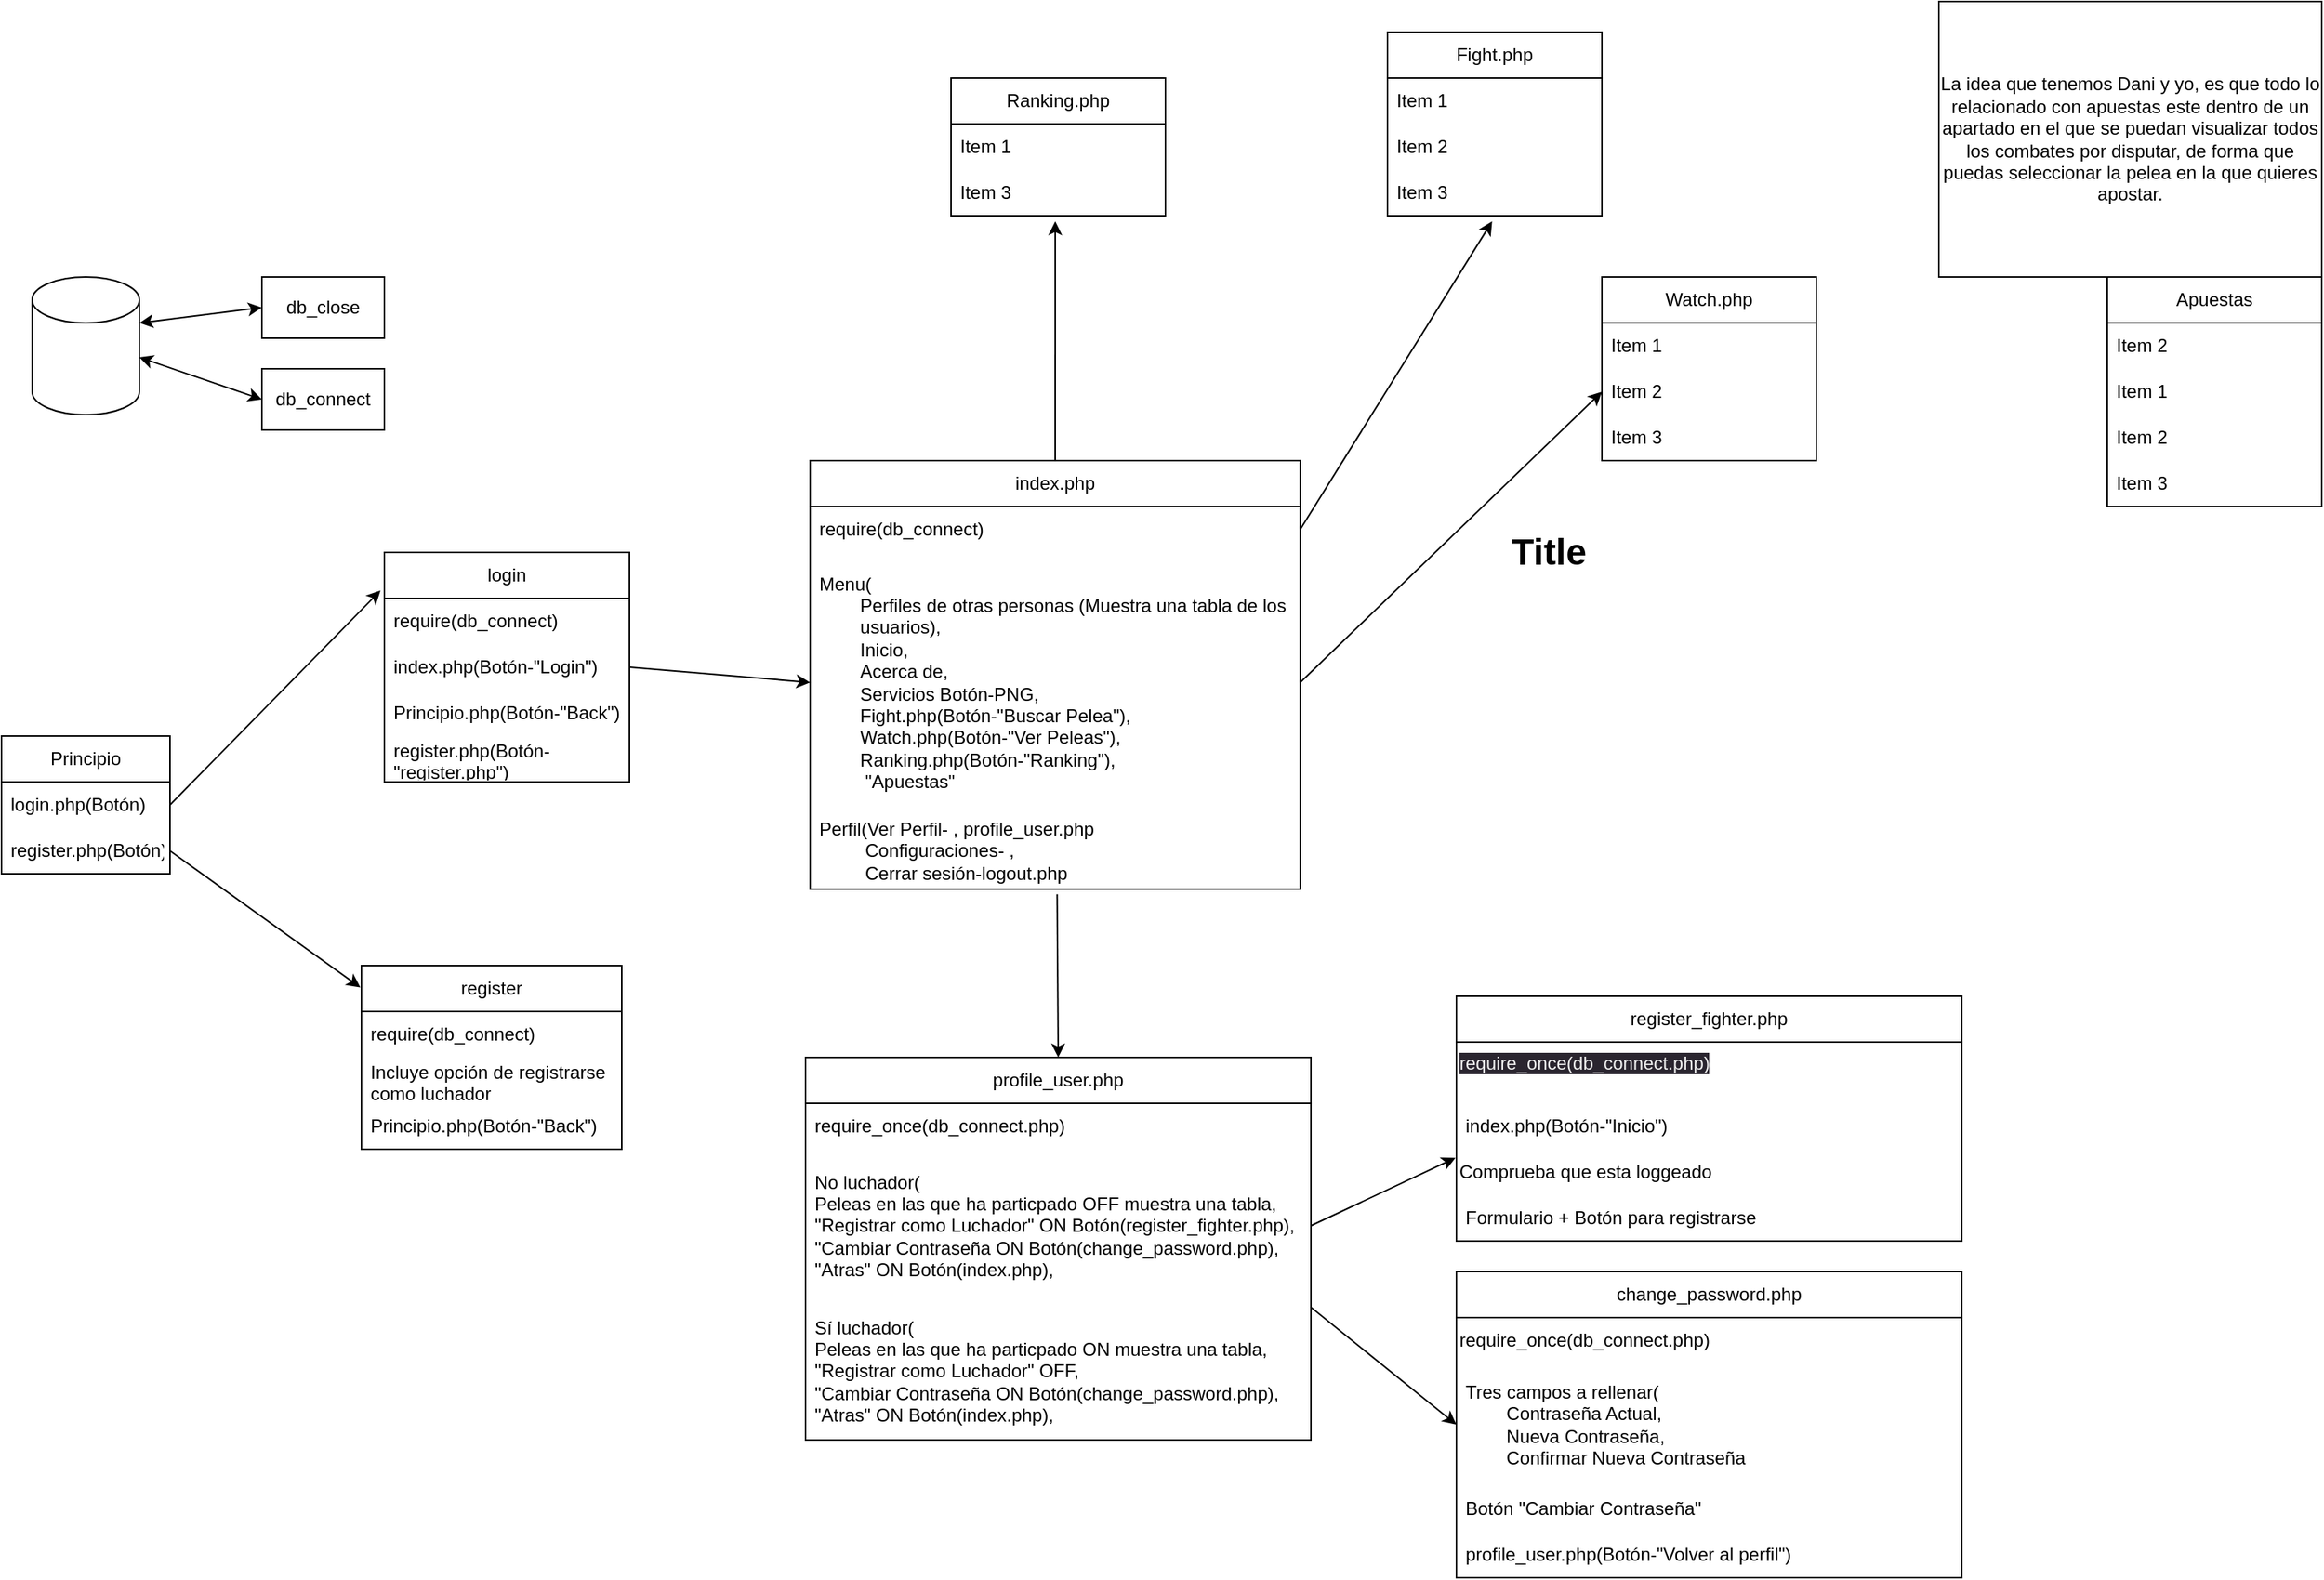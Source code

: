 <mxfile>
    <diagram id="RYVwUwaboL_hRYnuzz9w" name="Page-1">
        <mxGraphModel dx="1824" dy="1900" grid="1" gridSize="10" guides="1" tooltips="1" connect="1" arrows="1" fold="1" page="1" pageScale="1" pageWidth="850" pageHeight="1100" math="0" shadow="0">
            <root>
                <mxCell id="0"/>
                <mxCell id="1" parent="0"/>
                <mxCell id="2" value="" style="shape=cylinder3;whiteSpace=wrap;html=1;boundedLbl=1;backgroundOutline=1;size=15;" parent="1" vertex="1">
                    <mxGeometry x="20" y="10" width="70" height="90" as="geometry"/>
                </mxCell>
                <mxCell id="3" value="Principio" style="swimlane;fontStyle=0;childLayout=stackLayout;horizontal=1;startSize=30;horizontalStack=0;resizeParent=1;resizeParentMax=0;resizeLast=0;collapsible=1;marginBottom=0;whiteSpace=wrap;html=1;" parent="1" vertex="1">
                    <mxGeometry y="310" width="110" height="90" as="geometry"/>
                </mxCell>
                <mxCell id="4" value="login.php(Botón)" style="text;strokeColor=none;fillColor=none;align=left;verticalAlign=middle;spacingLeft=4;spacingRight=4;overflow=hidden;points=[[0,0.5],[1,0.5]];portConstraint=eastwest;rotatable=0;whiteSpace=wrap;html=1;" parent="3" vertex="1">
                    <mxGeometry y="30" width="110" height="30" as="geometry"/>
                </mxCell>
                <mxCell id="5" value="register.php(Botón)" style="text;strokeColor=none;fillColor=none;align=left;verticalAlign=middle;spacingLeft=4;spacingRight=4;overflow=hidden;points=[[0,0.5],[1,0.5]];portConstraint=eastwest;rotatable=0;whiteSpace=wrap;html=1;" parent="3" vertex="1">
                    <mxGeometry y="60" width="110" height="30" as="geometry"/>
                </mxCell>
                <mxCell id="8" style="edgeStyle=none;html=1;exitX=1;exitY=0.5;exitDx=0;exitDy=0;entryX=-0.004;entryY=0.119;entryDx=0;entryDy=0;entryPerimeter=0;" parent="1" source="5" target="15" edge="1">
                    <mxGeometry relative="1" as="geometry">
                        <mxPoint x="220" y="432" as="targetPoint"/>
                    </mxGeometry>
                </mxCell>
                <mxCell id="9" style="edgeStyle=none;html=1;exitX=1;exitY=0.5;exitDx=0;exitDy=0;entryX=-0.016;entryY=0.166;entryDx=0;entryDy=0;entryPerimeter=0;" parent="1" source="4" target="10" edge="1">
                    <mxGeometry relative="1" as="geometry">
                        <mxPoint x="230" y="337.216" as="targetPoint"/>
                    </mxGeometry>
                </mxCell>
                <mxCell id="10" value="login" style="swimlane;fontStyle=0;childLayout=stackLayout;horizontal=1;startSize=30;horizontalStack=0;resizeParent=1;resizeParentMax=0;resizeLast=0;collapsible=1;marginBottom=0;whiteSpace=wrap;html=1;" parent="1" vertex="1">
                    <mxGeometry x="250" y="190" width="160" height="150" as="geometry"/>
                </mxCell>
                <mxCell id="11" value="require(db_connect)" style="text;strokeColor=none;fillColor=none;align=left;verticalAlign=middle;spacingLeft=4;spacingRight=4;overflow=hidden;points=[[0,0.5],[1,0.5]];portConstraint=eastwest;rotatable=0;whiteSpace=wrap;html=1;" parent="10" vertex="1">
                    <mxGeometry y="30" width="160" height="30" as="geometry"/>
                </mxCell>
                <mxCell id="12" value="index.php(Botón-&quot;Login&quot;)" style="text;strokeColor=none;fillColor=none;align=left;verticalAlign=middle;spacingLeft=4;spacingRight=4;overflow=hidden;points=[[0,0.5],[1,0.5]];portConstraint=eastwest;rotatable=0;whiteSpace=wrap;html=1;" parent="10" vertex="1">
                    <mxGeometry y="60" width="160" height="30" as="geometry"/>
                </mxCell>
                <mxCell id="13" value="Principio.php(Botón-&quot;Back&quot;)" style="text;strokeColor=none;fillColor=none;align=left;verticalAlign=middle;spacingLeft=4;spacingRight=4;overflow=hidden;points=[[0,0.5],[1,0.5]];portConstraint=eastwest;rotatable=0;whiteSpace=wrap;html=1;" parent="10" vertex="1">
                    <mxGeometry y="90" width="160" height="30" as="geometry"/>
                </mxCell>
                <mxCell id="27" value="register.php(Botón-&quot;register.php&quot;)" style="text;strokeColor=none;fillColor=none;align=left;verticalAlign=middle;spacingLeft=4;spacingRight=4;overflow=hidden;points=[[0,0.5],[1,0.5]];portConstraint=eastwest;rotatable=0;whiteSpace=wrap;html=1;" parent="10" vertex="1">
                    <mxGeometry y="120" width="160" height="30" as="geometry"/>
                </mxCell>
                <mxCell id="15" value="register" style="swimlane;fontStyle=0;childLayout=stackLayout;horizontal=1;startSize=30;horizontalStack=0;resizeParent=1;resizeParentMax=0;resizeLast=0;collapsible=1;marginBottom=0;whiteSpace=wrap;html=1;" parent="1" vertex="1">
                    <mxGeometry x="235" y="460" width="170" height="120" as="geometry"/>
                </mxCell>
                <mxCell id="16" value="require(db_connect)" style="text;strokeColor=none;fillColor=none;align=left;verticalAlign=middle;spacingLeft=4;spacingRight=4;overflow=hidden;points=[[0,0.5],[1,0.5]];portConstraint=eastwest;rotatable=0;whiteSpace=wrap;html=1;" parent="15" vertex="1">
                    <mxGeometry y="30" width="170" height="30" as="geometry"/>
                </mxCell>
                <mxCell id="17" value="Incluye opción de registrarse como luchador" style="text;strokeColor=none;fillColor=none;align=left;verticalAlign=middle;spacingLeft=4;spacingRight=4;overflow=hidden;points=[[0,0.5],[1,0.5]];portConstraint=eastwest;rotatable=0;whiteSpace=wrap;html=1;" parent="15" vertex="1">
                    <mxGeometry y="60" width="170" height="30" as="geometry"/>
                </mxCell>
                <mxCell id="18" value="Principio.php(Botón-&quot;Back&quot;)" style="text;strokeColor=none;fillColor=none;align=left;verticalAlign=middle;spacingLeft=4;spacingRight=4;overflow=hidden;points=[[0,0.5],[1,0.5]];portConstraint=eastwest;rotatable=0;whiteSpace=wrap;html=1;" parent="15" vertex="1">
                    <mxGeometry y="90" width="170" height="30" as="geometry"/>
                </mxCell>
                <mxCell id="19" value="db_close" style="rounded=0;whiteSpace=wrap;html=1;" parent="1" vertex="1">
                    <mxGeometry x="170" y="10" width="80" height="40" as="geometry"/>
                </mxCell>
                <mxCell id="20" value="db_connect" style="rounded=0;whiteSpace=wrap;html=1;" parent="1" vertex="1">
                    <mxGeometry x="170" y="70" width="80" height="40" as="geometry"/>
                </mxCell>
                <mxCell id="23" value="" style="endArrow=classic;startArrow=classic;html=1;exitX=1;exitY=0;exitDx=0;exitDy=30;exitPerimeter=0;entryX=0;entryY=0.5;entryDx=0;entryDy=0;" parent="1" source="2" target="19" edge="1">
                    <mxGeometry width="50" height="50" relative="1" as="geometry">
                        <mxPoint x="110" y="60" as="sourcePoint"/>
                        <mxPoint x="170" y="40" as="targetPoint"/>
                    </mxGeometry>
                </mxCell>
                <mxCell id="24" value="" style="endArrow=classic;startArrow=classic;html=1;exitX=1;exitY=0;exitDx=0;exitDy=52.5;exitPerimeter=0;entryX=0;entryY=0.5;entryDx=0;entryDy=0;" parent="1" source="2" target="20" edge="1">
                    <mxGeometry width="50" height="50" relative="1" as="geometry">
                        <mxPoint x="120" y="150" as="sourcePoint"/>
                        <mxPoint x="170" y="100" as="targetPoint"/>
                    </mxGeometry>
                </mxCell>
                <mxCell id="108" value="index.php&lt;br&gt;" style="swimlane;fontStyle=0;childLayout=stackLayout;horizontal=1;startSize=30;horizontalStack=0;resizeParent=1;resizeParentMax=0;resizeLast=0;collapsible=1;marginBottom=0;whiteSpace=wrap;html=1;" parent="1" vertex="1">
                    <mxGeometry x="528" y="130" width="320" height="280" as="geometry"/>
                </mxCell>
                <mxCell id="109" value="require(db_connect)" style="text;strokeColor=none;fillColor=none;align=left;verticalAlign=middle;spacingLeft=4;spacingRight=4;overflow=hidden;points=[[0,0.5],[1,0.5]];portConstraint=eastwest;rotatable=0;whiteSpace=wrap;html=1;" parent="108" vertex="1">
                    <mxGeometry y="30" width="320" height="30" as="geometry"/>
                </mxCell>
                <mxCell id="110" value="Menu(&lt;br&gt;&lt;span style=&quot;white-space: pre;&quot;&gt;&#9;&lt;/span&gt;Perfiles de otras personas (Muestra una tabla de los &lt;span style=&quot;white-space: pre;&quot;&gt;&#9;&lt;/span&gt;usuarios),&lt;br&gt;&lt;span style=&quot;white-space: pre;&quot;&gt;&#9;&lt;/span&gt;Inicio, &lt;br&gt;&lt;span style=&quot;white-space: pre;&quot;&gt;&#9;&lt;/span&gt;Acerca de, &lt;br&gt;&lt;span style=&quot;white-space: pre;&quot;&gt;&#9;&lt;/span&gt;Servicios Botón-PNG,&lt;br&gt;&lt;span style=&quot;white-space: pre;&quot;&gt;&#9;&lt;/span&gt;Fight.php(Botón-&quot;Buscar Pelea&quot;), &lt;br&gt;&lt;span style=&quot;white-space: pre;&quot;&gt;&#9;&lt;/span&gt;Watch.php(Botón-&quot;Ver Peleas&quot;),&lt;br&gt;&lt;span style=&quot;white-space: pre;&quot;&gt;&#9;&lt;/span&gt;Ranking.php(Botón-&quot;Ranking&quot;),&lt;br&gt;&lt;span style=&quot;white-space: pre;&quot;&gt;&#9;&lt;/span&gt;&amp;nbsp;&quot;Apuestas&quot;" style="text;strokeColor=none;fillColor=none;align=left;verticalAlign=middle;spacingLeft=4;spacingRight=4;overflow=hidden;points=[[0,0.5],[1,0.5]];portConstraint=eastwest;rotatable=0;whiteSpace=wrap;html=1;" parent="108" vertex="1">
                    <mxGeometry y="60" width="320" height="170" as="geometry"/>
                </mxCell>
                <mxCell id="111" value="Perfil(Ver Perfil- , profile_user.php&lt;br&gt;&lt;span style=&quot;white-space: pre;&quot;&gt;&#9;&lt;/span&gt;&amp;nbsp;Configuraciones- ,&lt;br&gt;&lt;span style=&quot;white-space: pre;&quot;&gt;&#9;&lt;/span&gt;&amp;nbsp;Cerrar sesión-logout.php" style="text;strokeColor=none;fillColor=none;align=left;verticalAlign=middle;spacingLeft=4;spacingRight=4;overflow=hidden;points=[[0,0.5],[1,0.5]];portConstraint=eastwest;rotatable=0;whiteSpace=wrap;html=1;" parent="108" vertex="1">
                    <mxGeometry y="230" width="320" height="50" as="geometry"/>
                </mxCell>
                <mxCell id="113" value="" style="endArrow=classic;html=1;exitX=1;exitY=0.5;exitDx=0;exitDy=0;entryX=0;entryY=0.5;entryDx=0;entryDy=0;" parent="1" source="12" target="110" edge="1">
                    <mxGeometry width="50" height="50" relative="1" as="geometry">
                        <mxPoint x="420" y="290" as="sourcePoint"/>
                        <mxPoint x="470" y="240" as="targetPoint"/>
                    </mxGeometry>
                </mxCell>
                <mxCell id="114" value="" style="endArrow=classic;html=1;exitX=0.504;exitY=1.068;exitDx=0;exitDy=0;exitPerimeter=0;entryX=0.5;entryY=0;entryDx=0;entryDy=0;" parent="1" source="111" target="115" edge="1">
                    <mxGeometry width="50" height="50" relative="1" as="geometry">
                        <mxPoint x="730" y="405" as="sourcePoint"/>
                        <mxPoint x="631" y="520" as="targetPoint"/>
                    </mxGeometry>
                </mxCell>
                <mxCell id="115" value="profile_user.php" style="swimlane;fontStyle=0;childLayout=stackLayout;horizontal=1;startSize=30;horizontalStack=0;resizeParent=1;resizeParentMax=0;resizeLast=0;collapsible=1;marginBottom=0;whiteSpace=wrap;html=1;" parent="1" vertex="1">
                    <mxGeometry x="525" y="520" width="330" height="250" as="geometry"/>
                </mxCell>
                <mxCell id="116" value="require_once(db_connect.php)" style="text;strokeColor=none;fillColor=none;align=left;verticalAlign=middle;spacingLeft=4;spacingRight=4;overflow=hidden;points=[[0,0.5],[1,0.5]];portConstraint=eastwest;rotatable=0;whiteSpace=wrap;html=1;" parent="115" vertex="1">
                    <mxGeometry y="30" width="330" height="30" as="geometry"/>
                </mxCell>
                <mxCell id="117" value="No luchador(&lt;br&gt;Peleas en las que ha particpado OFF muestra una tabla,&lt;br&gt;&quot;Registrar como Luchador&quot; ON Botón(register_fighter.php),&lt;br&gt;&quot;Cambiar Contraseña ON Botón(change_password.php),&lt;br&gt;&quot;Atras&quot; ON Botón(index.php)," style="text;strokeColor=none;fillColor=none;align=left;verticalAlign=middle;spacingLeft=4;spacingRight=4;overflow=hidden;points=[[0,0.5],[1,0.5]];portConstraint=eastwest;rotatable=0;whiteSpace=wrap;html=1;" parent="115" vertex="1">
                    <mxGeometry y="60" width="330" height="100" as="geometry"/>
                </mxCell>
                <mxCell id="118" value="Sí luchador(&lt;br&gt;Peleas en las que ha particpado ON muestra una tabla, &lt;br&gt;&quot;Registrar como Luchador&quot; OFF,&lt;br&gt;&quot;Cambiar Contraseña ON Botón(change_password.php),&lt;br&gt;&quot;Atras&quot; ON Botón(index.php)," style="text;strokeColor=none;fillColor=none;align=left;verticalAlign=middle;spacingLeft=4;spacingRight=4;overflow=hidden;points=[[0,0.5],[1,0.5]];portConstraint=eastwest;rotatable=0;whiteSpace=wrap;html=1;" parent="115" vertex="1">
                    <mxGeometry y="160" width="330" height="90" as="geometry"/>
                </mxCell>
                <mxCell id="119" value="register_fighter.php" style="swimlane;fontStyle=0;childLayout=stackLayout;horizontal=1;startSize=30;horizontalStack=0;resizeParent=1;resizeParentMax=0;resizeLast=0;collapsible=1;marginBottom=0;whiteSpace=wrap;html=1;" parent="1" vertex="1">
                    <mxGeometry x="950" y="480" width="330" height="160" as="geometry"/>
                </mxCell>
                <mxCell id="131" value="&lt;span style=&quot;color: rgb(240, 240, 240); font-family: Helvetica; font-size: 12px; font-style: normal; font-variant-ligatures: normal; font-variant-caps: normal; font-weight: 400; letter-spacing: normal; orphans: 2; text-align: left; text-indent: 0px; text-transform: none; widows: 2; word-spacing: 0px; -webkit-text-stroke-width: 0px; background-color: rgb(42, 37, 47); text-decoration-thickness: initial; text-decoration-style: initial; text-decoration-color: initial; float: none; display: inline !important;&quot;&gt;require_once(db_connect.php)&lt;/span&gt;" style="text;whiteSpace=wrap;html=1;" parent="119" vertex="1">
                    <mxGeometry y="30" width="330" height="40" as="geometry"/>
                </mxCell>
                <mxCell id="120" value="index.php(Botón-&quot;Inicio&quot;)" style="text;strokeColor=none;fillColor=none;align=left;verticalAlign=middle;spacingLeft=4;spacingRight=4;overflow=hidden;points=[[0,0.5],[1,0.5]];portConstraint=eastwest;rotatable=0;whiteSpace=wrap;html=1;" parent="119" vertex="1">
                    <mxGeometry y="70" width="330" height="30" as="geometry"/>
                </mxCell>
                <mxCell id="127" value="Comprueba que esta loggeado" style="text;html=1;align=left;verticalAlign=middle;resizable=0;points=[];autosize=1;strokeColor=none;fillColor=none;" parent="119" vertex="1">
                    <mxGeometry y="100" width="330" height="30" as="geometry"/>
                </mxCell>
                <mxCell id="121" value="Formulario + Botón para registrarse" style="text;strokeColor=none;fillColor=none;align=left;verticalAlign=middle;spacingLeft=4;spacingRight=4;overflow=hidden;points=[[0,0.5],[1,0.5]];portConstraint=eastwest;rotatable=0;whiteSpace=wrap;html=1;" parent="119" vertex="1">
                    <mxGeometry y="130" width="330" height="30" as="geometry"/>
                </mxCell>
                <mxCell id="123" value="change_password.php" style="swimlane;fontStyle=0;childLayout=stackLayout;horizontal=1;startSize=30;horizontalStack=0;resizeParent=1;resizeParentMax=0;resizeLast=0;collapsible=1;marginBottom=0;whiteSpace=wrap;html=1;" parent="1" vertex="1">
                    <mxGeometry x="950" y="660" width="330" height="200" as="geometry"/>
                </mxCell>
                <mxCell id="128" value="require_once(db_connect.php)" style="text;html=1;align=left;verticalAlign=middle;resizable=0;points=[];autosize=1;strokeColor=none;fillColor=none;" parent="123" vertex="1">
                    <mxGeometry y="30" width="330" height="30" as="geometry"/>
                </mxCell>
                <mxCell id="124" value="Tres campos a rellenar(&lt;br&gt;&lt;span style=&quot;white-space: pre;&quot;&gt;&#9;&lt;/span&gt;Contraseña Actual,&lt;br&gt;&lt;span style=&quot;white-space: pre;&quot;&gt;&#9;&lt;/span&gt;Nueva Contraseña,&lt;br&gt;&lt;span style=&quot;white-space: pre;&quot;&gt;&#9;&lt;/span&gt;Confirmar Nueva Contraseña" style="text;strokeColor=none;fillColor=none;align=left;verticalAlign=middle;spacingLeft=4;spacingRight=4;overflow=hidden;points=[[0,0.5],[1,0.5]];portConstraint=eastwest;rotatable=0;whiteSpace=wrap;html=1;" parent="123" vertex="1">
                    <mxGeometry y="60" width="330" height="80" as="geometry"/>
                </mxCell>
                <mxCell id="125" value="Botón &quot;Cambiar Contraseña&quot;" style="text;strokeColor=none;fillColor=none;align=left;verticalAlign=middle;spacingLeft=4;spacingRight=4;overflow=hidden;points=[[0,0.5],[1,0.5]];portConstraint=eastwest;rotatable=0;whiteSpace=wrap;html=1;" parent="123" vertex="1">
                    <mxGeometry y="140" width="330" height="30" as="geometry"/>
                </mxCell>
                <mxCell id="126" value="profile_user.php(Botón-&quot;Volver al perfil&quot;)" style="text;strokeColor=none;fillColor=none;align=left;verticalAlign=middle;spacingLeft=4;spacingRight=4;overflow=hidden;points=[[0,0.5],[1,0.5]];portConstraint=eastwest;rotatable=0;whiteSpace=wrap;html=1;" parent="123" vertex="1">
                    <mxGeometry y="170" width="330" height="30" as="geometry"/>
                </mxCell>
                <mxCell id="129" value="" style="endArrow=classic;html=1;exitX=1;exitY=0.5;exitDx=0;exitDy=0;entryX=-0.002;entryY=0.189;entryDx=0;entryDy=0;entryPerimeter=0;" parent="1" source="117" target="127" edge="1">
                    <mxGeometry width="50" height="50" relative="1" as="geometry">
                        <mxPoint x="880" y="610" as="sourcePoint"/>
                        <mxPoint x="930" y="560" as="targetPoint"/>
                    </mxGeometry>
                </mxCell>
                <mxCell id="130" value="" style="endArrow=classic;html=1;exitX=0.999;exitY=1.03;exitDx=0;exitDy=0;exitPerimeter=0;entryX=0;entryY=0.5;entryDx=0;entryDy=0;" parent="1" source="117" target="124" edge="1">
                    <mxGeometry width="50" height="50" relative="1" as="geometry">
                        <mxPoint x="880" y="780" as="sourcePoint"/>
                        <mxPoint x="930" y="730" as="targetPoint"/>
                    </mxGeometry>
                </mxCell>
                <mxCell id="132" value="Apuestas" style="swimlane;fontStyle=0;childLayout=stackLayout;horizontal=1;startSize=30;horizontalStack=0;resizeParent=1;resizeParentMax=0;resizeLast=0;collapsible=1;marginBottom=0;whiteSpace=wrap;html=1;" parent="1" vertex="1">
                    <mxGeometry x="1375" y="10" width="140" height="150" as="geometry"/>
                </mxCell>
                <mxCell id="138" value="Item 2" style="text;strokeColor=none;fillColor=none;align=left;verticalAlign=middle;spacingLeft=4;spacingRight=4;overflow=hidden;points=[[0,0.5],[1,0.5]];portConstraint=eastwest;rotatable=0;whiteSpace=wrap;html=1;" parent="132" vertex="1">
                    <mxGeometry y="30" width="140" height="30" as="geometry"/>
                </mxCell>
                <mxCell id="133" value="Item 1" style="text;strokeColor=none;fillColor=none;align=left;verticalAlign=middle;spacingLeft=4;spacingRight=4;overflow=hidden;points=[[0,0.5],[1,0.5]];portConstraint=eastwest;rotatable=0;whiteSpace=wrap;html=1;" parent="132" vertex="1">
                    <mxGeometry y="60" width="140" height="30" as="geometry"/>
                </mxCell>
                <mxCell id="134" value="Item 2" style="text;strokeColor=none;fillColor=none;align=left;verticalAlign=middle;spacingLeft=4;spacingRight=4;overflow=hidden;points=[[0,0.5],[1,0.5]];portConstraint=eastwest;rotatable=0;whiteSpace=wrap;html=1;" parent="132" vertex="1">
                    <mxGeometry y="90" width="140" height="30" as="geometry"/>
                </mxCell>
                <mxCell id="135" value="Item 3" style="text;strokeColor=none;fillColor=none;align=left;verticalAlign=middle;spacingLeft=4;spacingRight=4;overflow=hidden;points=[[0,0.5],[1,0.5]];portConstraint=eastwest;rotatable=0;whiteSpace=wrap;html=1;" parent="132" vertex="1">
                    <mxGeometry y="120" width="140" height="30" as="geometry"/>
                </mxCell>
                <mxCell id="136" value="Ranking.php" style="swimlane;fontStyle=0;childLayout=stackLayout;horizontal=1;startSize=30;horizontalStack=0;resizeParent=1;resizeParentMax=0;resizeLast=0;collapsible=1;marginBottom=0;whiteSpace=wrap;html=1;" parent="1" vertex="1">
                    <mxGeometry x="620" y="-120" width="140" height="90" as="geometry"/>
                </mxCell>
                <mxCell id="137" value="Item 1" style="text;strokeColor=none;fillColor=none;align=left;verticalAlign=middle;spacingLeft=4;spacingRight=4;overflow=hidden;points=[[0,0.5],[1,0.5]];portConstraint=eastwest;rotatable=0;whiteSpace=wrap;html=1;" parent="136" vertex="1">
                    <mxGeometry y="30" width="140" height="30" as="geometry"/>
                </mxCell>
                <mxCell id="139" value="Item 3" style="text;strokeColor=none;fillColor=none;align=left;verticalAlign=middle;spacingLeft=4;spacingRight=4;overflow=hidden;points=[[0,0.5],[1,0.5]];portConstraint=eastwest;rotatable=0;whiteSpace=wrap;html=1;" parent="136" vertex="1">
                    <mxGeometry y="60" width="140" height="30" as="geometry"/>
                </mxCell>
                <mxCell id="140" value="Watch.php" style="swimlane;fontStyle=0;childLayout=stackLayout;horizontal=1;startSize=30;horizontalStack=0;resizeParent=1;resizeParentMax=0;resizeLast=0;collapsible=1;marginBottom=0;whiteSpace=wrap;html=1;" parent="1" vertex="1">
                    <mxGeometry x="1045" y="10" width="140" height="120" as="geometry"/>
                </mxCell>
                <mxCell id="141" value="Item 1" style="text;strokeColor=none;fillColor=none;align=left;verticalAlign=middle;spacingLeft=4;spacingRight=4;overflow=hidden;points=[[0,0.5],[1,0.5]];portConstraint=eastwest;rotatable=0;whiteSpace=wrap;html=1;" parent="140" vertex="1">
                    <mxGeometry y="30" width="140" height="30" as="geometry"/>
                </mxCell>
                <mxCell id="142" value="Item 2" style="text;strokeColor=none;fillColor=none;align=left;verticalAlign=middle;spacingLeft=4;spacingRight=4;overflow=hidden;points=[[0,0.5],[1,0.5]];portConstraint=eastwest;rotatable=0;whiteSpace=wrap;html=1;" parent="140" vertex="1">
                    <mxGeometry y="60" width="140" height="30" as="geometry"/>
                </mxCell>
                <mxCell id="143" value="Item 3" style="text;strokeColor=none;fillColor=none;align=left;verticalAlign=middle;spacingLeft=4;spacingRight=4;overflow=hidden;points=[[0,0.5],[1,0.5]];portConstraint=eastwest;rotatable=0;whiteSpace=wrap;html=1;" parent="140" vertex="1">
                    <mxGeometry y="90" width="140" height="30" as="geometry"/>
                </mxCell>
                <mxCell id="144" value="Fight.php" style="swimlane;fontStyle=0;childLayout=stackLayout;horizontal=1;startSize=30;horizontalStack=0;resizeParent=1;resizeParentMax=0;resizeLast=0;collapsible=1;marginBottom=0;whiteSpace=wrap;html=1;" parent="1" vertex="1">
                    <mxGeometry x="905" y="-150" width="140" height="120" as="geometry"/>
                </mxCell>
                <mxCell id="145" value="Item 1" style="text;strokeColor=none;fillColor=none;align=left;verticalAlign=middle;spacingLeft=4;spacingRight=4;overflow=hidden;points=[[0,0.5],[1,0.5]];portConstraint=eastwest;rotatable=0;whiteSpace=wrap;html=1;" parent="144" vertex="1">
                    <mxGeometry y="30" width="140" height="30" as="geometry"/>
                </mxCell>
                <mxCell id="146" value="Item 2" style="text;strokeColor=none;fillColor=none;align=left;verticalAlign=middle;spacingLeft=4;spacingRight=4;overflow=hidden;points=[[0,0.5],[1,0.5]];portConstraint=eastwest;rotatable=0;whiteSpace=wrap;html=1;" parent="144" vertex="1">
                    <mxGeometry y="60" width="140" height="30" as="geometry"/>
                </mxCell>
                <mxCell id="147" value="Item 3" style="text;strokeColor=none;fillColor=none;align=left;verticalAlign=middle;spacingLeft=4;spacingRight=4;overflow=hidden;points=[[0,0.5],[1,0.5]];portConstraint=eastwest;rotatable=0;whiteSpace=wrap;html=1;" parent="144" vertex="1">
                    <mxGeometry y="90" width="140" height="30" as="geometry"/>
                </mxCell>
                <mxCell id="149" value="" style="endArrow=classic;html=1;exitX=1;exitY=0.5;exitDx=0;exitDy=0;entryX=0;entryY=0.5;entryDx=0;entryDy=0;" parent="1" source="110" target="142" edge="1">
                    <mxGeometry width="50" height="50" relative="1" as="geometry">
                        <mxPoint x="890" y="170" as="sourcePoint"/>
                        <mxPoint x="940" y="120" as="targetPoint"/>
                    </mxGeometry>
                </mxCell>
                <mxCell id="150" value="" style="endArrow=classic;html=1;exitX=1;exitY=0.5;exitDx=0;exitDy=0;entryX=0.488;entryY=1.122;entryDx=0;entryDy=0;entryPerimeter=0;" parent="1" source="109" target="147" edge="1">
                    <mxGeometry width="50" height="50" relative="1" as="geometry">
                        <mxPoint x="890" y="170" as="sourcePoint"/>
                        <mxPoint x="940" y="120" as="targetPoint"/>
                    </mxGeometry>
                </mxCell>
                <mxCell id="151" value="" style="endArrow=classic;html=1;entryX=0.486;entryY=1.122;entryDx=0;entryDy=0;entryPerimeter=0;exitX=0.5;exitY=0;exitDx=0;exitDy=0;" parent="1" source="108" target="139" edge="1">
                    <mxGeometry width="50" height="50" relative="1" as="geometry">
                        <mxPoint x="890" y="170" as="sourcePoint"/>
                        <mxPoint x="940" y="120" as="targetPoint"/>
                    </mxGeometry>
                </mxCell>
                <mxCell id="152" value="La idea que tenemos Dani y yo, es que todo lo relacionado con apuestas este dentro de un apartado en el que se puedan visualizar todos los combates por disputar, de forma que puedas seleccionar la pelea en la que quieres apostar." style="rounded=0;whiteSpace=wrap;html=1;" vertex="1" parent="1">
                    <mxGeometry x="1265" y="-170" width="250" height="180" as="geometry"/>
                </mxCell>
                <mxCell id="153" value="Title" style="text;strokeColor=none;fillColor=none;html=1;fontSize=24;fontStyle=1;verticalAlign=middle;align=center;" vertex="1" parent="1">
                    <mxGeometry x="960" y="170" width="100" height="40" as="geometry"/>
                </mxCell>
            </root>
        </mxGraphModel>
    </diagram>
</mxfile>